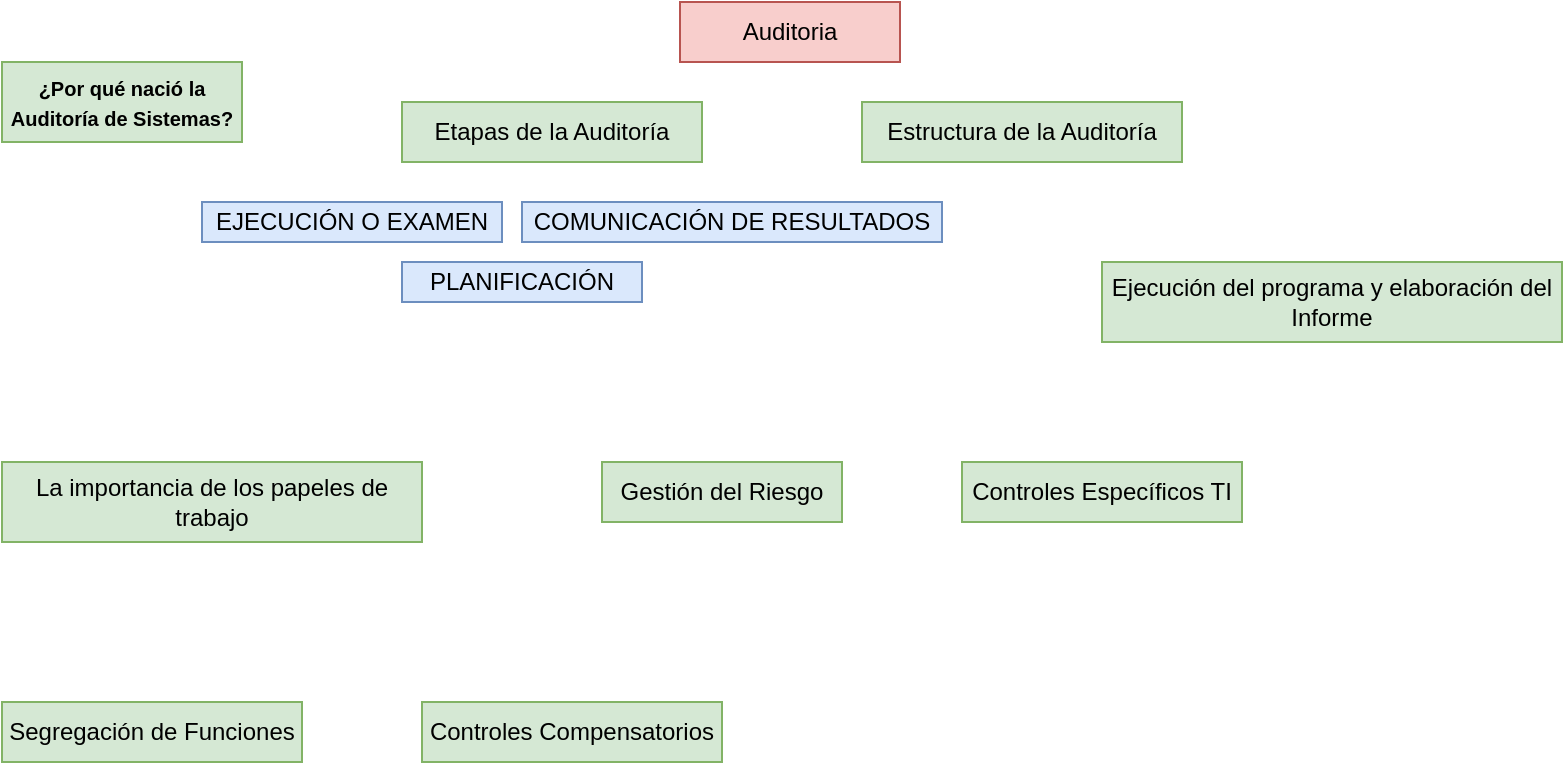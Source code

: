 <mxfile version="13.8.1" type="github">
  <diagram id="YVxtChNPSDXd9bMHDPXW" name="Page-1">
    <mxGraphModel dx="549" dy="784" grid="1" gridSize="10" guides="1" tooltips="1" connect="1" arrows="1" fold="1" page="1" pageScale="1" pageWidth="827" pageHeight="1169" math="0" shadow="0">
      <root>
        <mxCell id="0" />
        <mxCell id="1" parent="0" />
        <mxCell id="dwQDwPdK_Mq-OzkKrwxO-1" value="Auditoria" style="rounded=0;whiteSpace=wrap;html=1;fillColor=#f8cecc;strokeColor=#b85450;" vertex="1" parent="1">
          <mxGeometry x="359" y="10" width="110" height="30" as="geometry" />
        </mxCell>
        <mxCell id="dwQDwPdK_Mq-OzkKrwxO-3" value="&lt;font face=&quot;arial&quot;&gt;&lt;span style=&quot;font-size: 10px&quot;&gt;&lt;b&gt;¿Por qué nació la Auditoría de Sistemas?&lt;/b&gt;&lt;/span&gt;&lt;/font&gt;" style="rounded=0;whiteSpace=wrap;html=1;fillColor=#d5e8d4;strokeColor=#82b366;" vertex="1" parent="1">
          <mxGeometry x="20" y="40" width="120" height="40" as="geometry" />
        </mxCell>
        <mxCell id="dwQDwPdK_Mq-OzkKrwxO-4" value="Etapas de la Auditoría" style="rounded=0;whiteSpace=wrap;html=1;fillColor=#d5e8d4;strokeColor=#82b366;" vertex="1" parent="1">
          <mxGeometry x="220" y="60" width="150" height="30" as="geometry" />
        </mxCell>
        <mxCell id="dwQDwPdK_Mq-OzkKrwxO-5" value="EJECUCIÓN O EXAMEN" style="rounded=0;whiteSpace=wrap;html=1;fillColor=#dae8fc;strokeColor=#6c8ebf;" vertex="1" parent="1">
          <mxGeometry x="120" y="110" width="150" height="20" as="geometry" />
        </mxCell>
        <mxCell id="dwQDwPdK_Mq-OzkKrwxO-6" value="COMUNICACIÓN DE RESULTADOS" style="rounded=0;whiteSpace=wrap;html=1;fillColor=#dae8fc;strokeColor=#6c8ebf;" vertex="1" parent="1">
          <mxGeometry x="280" y="110" width="210" height="20" as="geometry" />
        </mxCell>
        <mxCell id="dwQDwPdK_Mq-OzkKrwxO-7" value="PLANIFICACIÓN" style="rounded=0;whiteSpace=wrap;html=1;fillColor=#dae8fc;strokeColor=#6c8ebf;" vertex="1" parent="1">
          <mxGeometry x="220" y="140" width="120" height="20" as="geometry" />
        </mxCell>
        <mxCell id="dwQDwPdK_Mq-OzkKrwxO-9" value="Estructura de la Auditoría" style="rounded=0;whiteSpace=wrap;html=1;fillColor=#d5e8d4;strokeColor=#82b366;" vertex="1" parent="1">
          <mxGeometry x="450" y="60" width="160" height="30" as="geometry" />
        </mxCell>
        <mxCell id="dwQDwPdK_Mq-OzkKrwxO-10" value="Ejecución del programa y elaboración del Informe" style="rounded=0;whiteSpace=wrap;html=1;fillColor=#d5e8d4;strokeColor=#82b366;" vertex="1" parent="1">
          <mxGeometry x="570" y="140" width="230" height="40" as="geometry" />
        </mxCell>
        <mxCell id="dwQDwPdK_Mq-OzkKrwxO-11" value="La importancia de los papeles de trabajo" style="rounded=0;whiteSpace=wrap;html=1;fillColor=#d5e8d4;strokeColor=#82b366;" vertex="1" parent="1">
          <mxGeometry x="20" y="240" width="210" height="40" as="geometry" />
        </mxCell>
        <mxCell id="dwQDwPdK_Mq-OzkKrwxO-12" value="Gestión del Riesgo" style="rounded=0;whiteSpace=wrap;html=1;fillColor=#d5e8d4;strokeColor=#82b366;" vertex="1" parent="1">
          <mxGeometry x="320" y="240" width="120" height="30" as="geometry" />
        </mxCell>
        <mxCell id="dwQDwPdK_Mq-OzkKrwxO-13" value="Controles Específicos TI" style="rounded=0;whiteSpace=wrap;html=1;fillColor=#d5e8d4;strokeColor=#82b366;" vertex="1" parent="1">
          <mxGeometry x="500" y="240" width="140" height="30" as="geometry" />
        </mxCell>
        <mxCell id="dwQDwPdK_Mq-OzkKrwxO-14" value="Segregación de Funciones" style="rounded=0;whiteSpace=wrap;html=1;fillColor=#d5e8d4;strokeColor=#82b366;" vertex="1" parent="1">
          <mxGeometry x="20" y="360" width="150" height="30" as="geometry" />
        </mxCell>
        <mxCell id="dwQDwPdK_Mq-OzkKrwxO-15" value="Controles Compensatorios" style="rounded=0;whiteSpace=wrap;html=1;fillColor=#d5e8d4;strokeColor=#82b366;" vertex="1" parent="1">
          <mxGeometry x="230" y="360" width="150" height="30" as="geometry" />
        </mxCell>
      </root>
    </mxGraphModel>
  </diagram>
</mxfile>
